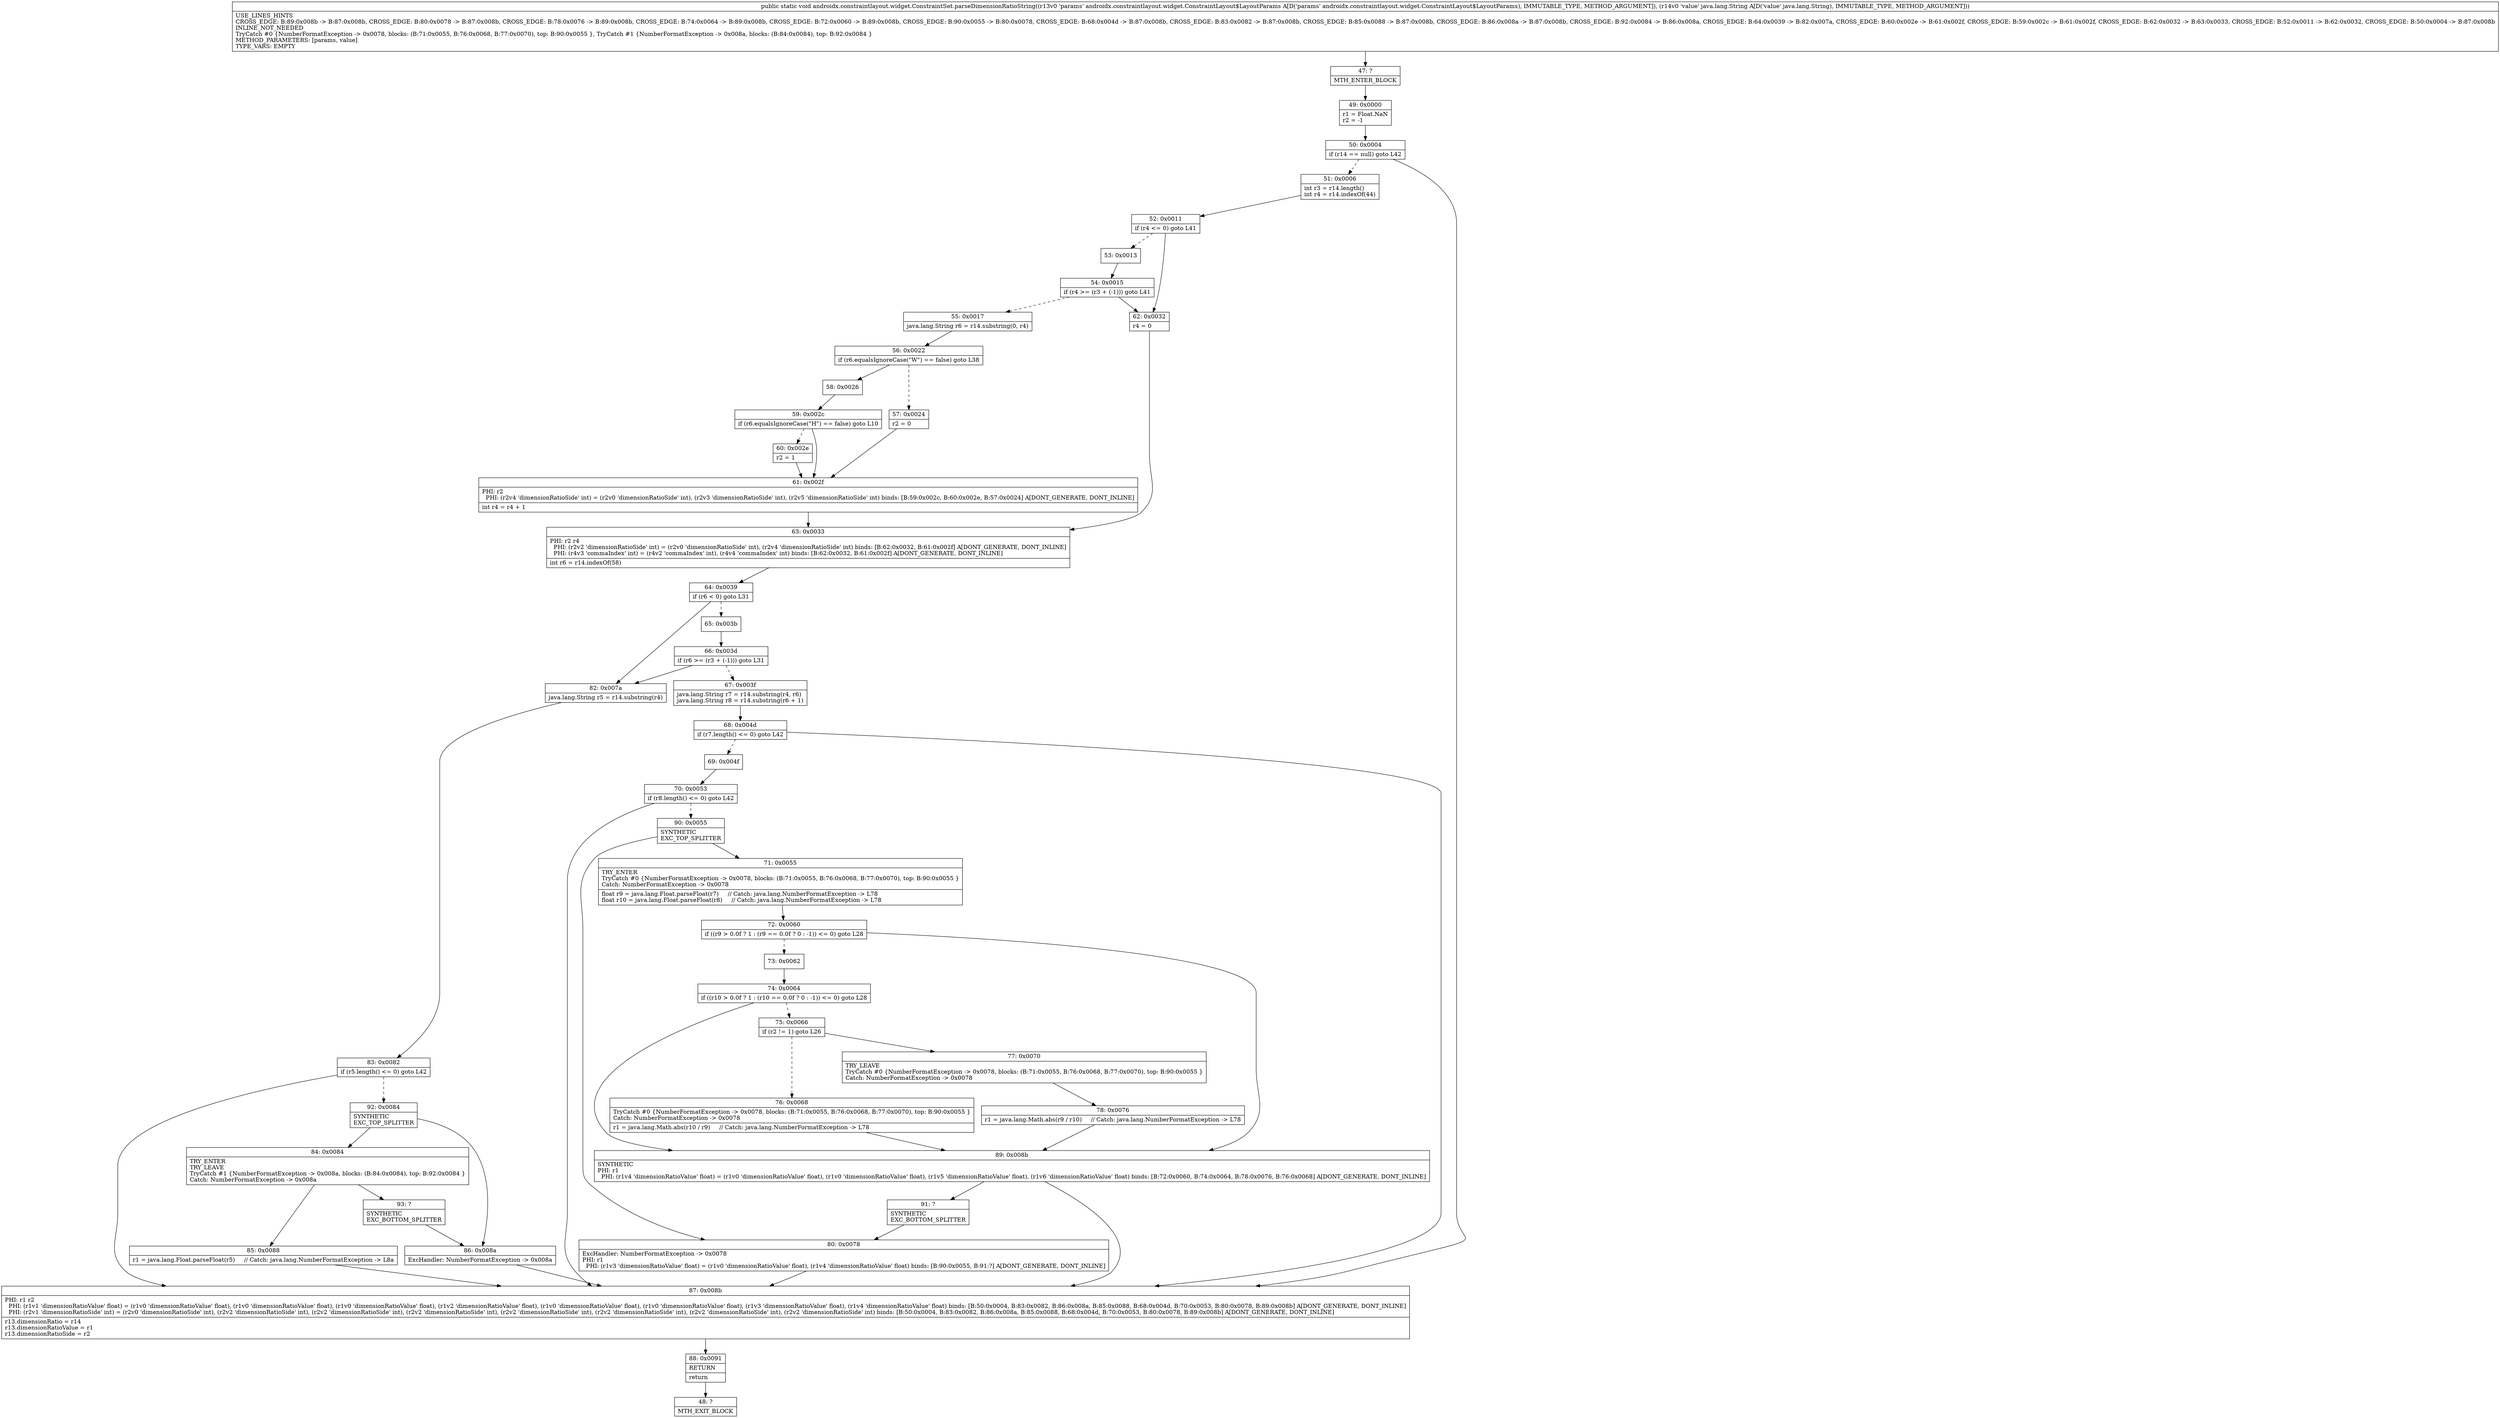 digraph "CFG forandroidx.constraintlayout.widget.ConstraintSet.parseDimensionRatioString(Landroidx\/constraintlayout\/widget\/ConstraintLayout$LayoutParams;Ljava\/lang\/String;)V" {
Node_47 [shape=record,label="{47\:\ ?|MTH_ENTER_BLOCK\l}"];
Node_49 [shape=record,label="{49\:\ 0x0000|r1 = Float.NaN\lr2 = \-1\l}"];
Node_50 [shape=record,label="{50\:\ 0x0004|if (r14 == null) goto L42\l}"];
Node_51 [shape=record,label="{51\:\ 0x0006|int r3 = r14.length()\lint r4 = r14.indexOf(44)\l}"];
Node_52 [shape=record,label="{52\:\ 0x0011|if (r4 \<= 0) goto L41\l}"];
Node_53 [shape=record,label="{53\:\ 0x0013}"];
Node_54 [shape=record,label="{54\:\ 0x0015|if (r4 \>= (r3 + (\-1))) goto L41\l}"];
Node_55 [shape=record,label="{55\:\ 0x0017|java.lang.String r6 = r14.substring(0, r4)\l}"];
Node_56 [shape=record,label="{56\:\ 0x0022|if (r6.equalsIgnoreCase(\"W\") == false) goto L38\l}"];
Node_57 [shape=record,label="{57\:\ 0x0024|r2 = 0\l}"];
Node_61 [shape=record,label="{61\:\ 0x002f|PHI: r2 \l  PHI: (r2v4 'dimensionRatioSide' int) = (r2v0 'dimensionRatioSide' int), (r2v3 'dimensionRatioSide' int), (r2v5 'dimensionRatioSide' int) binds: [B:59:0x002c, B:60:0x002e, B:57:0x0024] A[DONT_GENERATE, DONT_INLINE]\l|int r4 = r4 + 1\l}"];
Node_63 [shape=record,label="{63\:\ 0x0033|PHI: r2 r4 \l  PHI: (r2v2 'dimensionRatioSide' int) = (r2v0 'dimensionRatioSide' int), (r2v4 'dimensionRatioSide' int) binds: [B:62:0x0032, B:61:0x002f] A[DONT_GENERATE, DONT_INLINE]\l  PHI: (r4v3 'commaIndex' int) = (r4v2 'commaIndex' int), (r4v4 'commaIndex' int) binds: [B:62:0x0032, B:61:0x002f] A[DONT_GENERATE, DONT_INLINE]\l|int r6 = r14.indexOf(58)\l}"];
Node_64 [shape=record,label="{64\:\ 0x0039|if (r6 \< 0) goto L31\l}"];
Node_65 [shape=record,label="{65\:\ 0x003b}"];
Node_66 [shape=record,label="{66\:\ 0x003d|if (r6 \>= (r3 + (\-1))) goto L31\l}"];
Node_67 [shape=record,label="{67\:\ 0x003f|java.lang.String r7 = r14.substring(r4, r6)\ljava.lang.String r8 = r14.substring(r6 + 1)\l}"];
Node_68 [shape=record,label="{68\:\ 0x004d|if (r7.length() \<= 0) goto L42\l}"];
Node_69 [shape=record,label="{69\:\ 0x004f}"];
Node_70 [shape=record,label="{70\:\ 0x0053|if (r8.length() \<= 0) goto L42\l}"];
Node_90 [shape=record,label="{90\:\ 0x0055|SYNTHETIC\lEXC_TOP_SPLITTER\l}"];
Node_71 [shape=record,label="{71\:\ 0x0055|TRY_ENTER\lTryCatch #0 \{NumberFormatException \-\> 0x0078, blocks: (B:71:0x0055, B:76:0x0068, B:77:0x0070), top: B:90:0x0055 \}\lCatch: NumberFormatException \-\> 0x0078\l|float r9 = java.lang.Float.parseFloat(r7)     \/\/ Catch: java.lang.NumberFormatException \-\> L78\lfloat r10 = java.lang.Float.parseFloat(r8)     \/\/ Catch: java.lang.NumberFormatException \-\> L78\l}"];
Node_72 [shape=record,label="{72\:\ 0x0060|if ((r9 \> 0.0f ? 1 : (r9 == 0.0f ? 0 : \-1)) \<= 0) goto L28\l}"];
Node_73 [shape=record,label="{73\:\ 0x0062}"];
Node_74 [shape=record,label="{74\:\ 0x0064|if ((r10 \> 0.0f ? 1 : (r10 == 0.0f ? 0 : \-1)) \<= 0) goto L28\l}"];
Node_75 [shape=record,label="{75\:\ 0x0066|if (r2 != 1) goto L26\l}"];
Node_76 [shape=record,label="{76\:\ 0x0068|TryCatch #0 \{NumberFormatException \-\> 0x0078, blocks: (B:71:0x0055, B:76:0x0068, B:77:0x0070), top: B:90:0x0055 \}\lCatch: NumberFormatException \-\> 0x0078\l|r1 = java.lang.Math.abs(r10 \/ r9)     \/\/ Catch: java.lang.NumberFormatException \-\> L78\l}"];
Node_77 [shape=record,label="{77\:\ 0x0070|TRY_LEAVE\lTryCatch #0 \{NumberFormatException \-\> 0x0078, blocks: (B:71:0x0055, B:76:0x0068, B:77:0x0070), top: B:90:0x0055 \}\lCatch: NumberFormatException \-\> 0x0078\l}"];
Node_78 [shape=record,label="{78\:\ 0x0076|r1 = java.lang.Math.abs(r9 \/ r10)     \/\/ Catch: java.lang.NumberFormatException \-\> L78\l}"];
Node_89 [shape=record,label="{89\:\ 0x008b|SYNTHETIC\lPHI: r1 \l  PHI: (r1v4 'dimensionRatioValue' float) = (r1v0 'dimensionRatioValue' float), (r1v0 'dimensionRatioValue' float), (r1v5 'dimensionRatioValue' float), (r1v6 'dimensionRatioValue' float) binds: [B:72:0x0060, B:74:0x0064, B:78:0x0076, B:76:0x0068] A[DONT_GENERATE, DONT_INLINE]\l}"];
Node_91 [shape=record,label="{91\:\ ?|SYNTHETIC\lEXC_BOTTOM_SPLITTER\l}"];
Node_80 [shape=record,label="{80\:\ 0x0078|ExcHandler: NumberFormatException \-\> 0x0078\lPHI: r1 \l  PHI: (r1v3 'dimensionRatioValue' float) = (r1v0 'dimensionRatioValue' float), (r1v4 'dimensionRatioValue' float) binds: [B:90:0x0055, B:91:?] A[DONT_GENERATE, DONT_INLINE]\l}"];
Node_82 [shape=record,label="{82\:\ 0x007a|java.lang.String r5 = r14.substring(r4)\l}"];
Node_83 [shape=record,label="{83\:\ 0x0082|if (r5.length() \<= 0) goto L42\l}"];
Node_92 [shape=record,label="{92\:\ 0x0084|SYNTHETIC\lEXC_TOP_SPLITTER\l}"];
Node_84 [shape=record,label="{84\:\ 0x0084|TRY_ENTER\lTRY_LEAVE\lTryCatch #1 \{NumberFormatException \-\> 0x008a, blocks: (B:84:0x0084), top: B:92:0x0084 \}\lCatch: NumberFormatException \-\> 0x008a\l}"];
Node_85 [shape=record,label="{85\:\ 0x0088|r1 = java.lang.Float.parseFloat(r5)     \/\/ Catch: java.lang.NumberFormatException \-\> L8a\l}"];
Node_93 [shape=record,label="{93\:\ ?|SYNTHETIC\lEXC_BOTTOM_SPLITTER\l}"];
Node_86 [shape=record,label="{86\:\ 0x008a|ExcHandler: NumberFormatException \-\> 0x008a\l}"];
Node_58 [shape=record,label="{58\:\ 0x0026}"];
Node_59 [shape=record,label="{59\:\ 0x002c|if (r6.equalsIgnoreCase(\"H\") == false) goto L10\l}"];
Node_60 [shape=record,label="{60\:\ 0x002e|r2 = 1\l}"];
Node_62 [shape=record,label="{62\:\ 0x0032|r4 = 0\l}"];
Node_87 [shape=record,label="{87\:\ 0x008b|PHI: r1 r2 \l  PHI: (r1v1 'dimensionRatioValue' float) = (r1v0 'dimensionRatioValue' float), (r1v0 'dimensionRatioValue' float), (r1v0 'dimensionRatioValue' float), (r1v2 'dimensionRatioValue' float), (r1v0 'dimensionRatioValue' float), (r1v0 'dimensionRatioValue' float), (r1v3 'dimensionRatioValue' float), (r1v4 'dimensionRatioValue' float) binds: [B:50:0x0004, B:83:0x0082, B:86:0x008a, B:85:0x0088, B:68:0x004d, B:70:0x0053, B:80:0x0078, B:89:0x008b] A[DONT_GENERATE, DONT_INLINE]\l  PHI: (r2v1 'dimensionRatioSide' int) = (r2v0 'dimensionRatioSide' int), (r2v2 'dimensionRatioSide' int), (r2v2 'dimensionRatioSide' int), (r2v2 'dimensionRatioSide' int), (r2v2 'dimensionRatioSide' int), (r2v2 'dimensionRatioSide' int), (r2v2 'dimensionRatioSide' int), (r2v2 'dimensionRatioSide' int) binds: [B:50:0x0004, B:83:0x0082, B:86:0x008a, B:85:0x0088, B:68:0x004d, B:70:0x0053, B:80:0x0078, B:89:0x008b] A[DONT_GENERATE, DONT_INLINE]\l|r13.dimensionRatio = r14\lr13.dimensionRatioValue = r1\lr13.dimensionRatioSide = r2\l}"];
Node_88 [shape=record,label="{88\:\ 0x0091|RETURN\l|return\l}"];
Node_48 [shape=record,label="{48\:\ ?|MTH_EXIT_BLOCK\l}"];
MethodNode[shape=record,label="{public static void androidx.constraintlayout.widget.ConstraintSet.parseDimensionRatioString((r13v0 'params' androidx.constraintlayout.widget.ConstraintLayout$LayoutParams A[D('params' androidx.constraintlayout.widget.ConstraintLayout$LayoutParams), IMMUTABLE_TYPE, METHOD_ARGUMENT]), (r14v0 'value' java.lang.String A[D('value' java.lang.String), IMMUTABLE_TYPE, METHOD_ARGUMENT]))  | USE_LINES_HINTS\lCROSS_EDGE: B:89:0x008b \-\> B:87:0x008b, CROSS_EDGE: B:80:0x0078 \-\> B:87:0x008b, CROSS_EDGE: B:78:0x0076 \-\> B:89:0x008b, CROSS_EDGE: B:74:0x0064 \-\> B:89:0x008b, CROSS_EDGE: B:72:0x0060 \-\> B:89:0x008b, CROSS_EDGE: B:90:0x0055 \-\> B:80:0x0078, CROSS_EDGE: B:68:0x004d \-\> B:87:0x008b, CROSS_EDGE: B:83:0x0082 \-\> B:87:0x008b, CROSS_EDGE: B:85:0x0088 \-\> B:87:0x008b, CROSS_EDGE: B:86:0x008a \-\> B:87:0x008b, CROSS_EDGE: B:92:0x0084 \-\> B:86:0x008a, CROSS_EDGE: B:64:0x0039 \-\> B:82:0x007a, CROSS_EDGE: B:60:0x002e \-\> B:61:0x002f, CROSS_EDGE: B:59:0x002c \-\> B:61:0x002f, CROSS_EDGE: B:62:0x0032 \-\> B:63:0x0033, CROSS_EDGE: B:52:0x0011 \-\> B:62:0x0032, CROSS_EDGE: B:50:0x0004 \-\> B:87:0x008b\lINLINE_NOT_NEEDED\lTryCatch #0 \{NumberFormatException \-\> 0x0078, blocks: (B:71:0x0055, B:76:0x0068, B:77:0x0070), top: B:90:0x0055 \}, TryCatch #1 \{NumberFormatException \-\> 0x008a, blocks: (B:84:0x0084), top: B:92:0x0084 \}\lMETHOD_PARAMETERS: [params, value]\lTYPE_VARS: EMPTY\l}"];
MethodNode -> Node_47;Node_47 -> Node_49;
Node_49 -> Node_50;
Node_50 -> Node_51[style=dashed];
Node_50 -> Node_87;
Node_51 -> Node_52;
Node_52 -> Node_53[style=dashed];
Node_52 -> Node_62;
Node_53 -> Node_54;
Node_54 -> Node_55[style=dashed];
Node_54 -> Node_62;
Node_55 -> Node_56;
Node_56 -> Node_57[style=dashed];
Node_56 -> Node_58;
Node_57 -> Node_61;
Node_61 -> Node_63;
Node_63 -> Node_64;
Node_64 -> Node_65[style=dashed];
Node_64 -> Node_82;
Node_65 -> Node_66;
Node_66 -> Node_67[style=dashed];
Node_66 -> Node_82;
Node_67 -> Node_68;
Node_68 -> Node_69[style=dashed];
Node_68 -> Node_87;
Node_69 -> Node_70;
Node_70 -> Node_87;
Node_70 -> Node_90[style=dashed];
Node_90 -> Node_71;
Node_90 -> Node_80;
Node_71 -> Node_72;
Node_72 -> Node_73[style=dashed];
Node_72 -> Node_89;
Node_73 -> Node_74;
Node_74 -> Node_75[style=dashed];
Node_74 -> Node_89;
Node_75 -> Node_76[style=dashed];
Node_75 -> Node_77;
Node_76 -> Node_89;
Node_77 -> Node_78;
Node_78 -> Node_89;
Node_89 -> Node_87;
Node_89 -> Node_91;
Node_91 -> Node_80;
Node_80 -> Node_87;
Node_82 -> Node_83;
Node_83 -> Node_87;
Node_83 -> Node_92[style=dashed];
Node_92 -> Node_84;
Node_92 -> Node_86;
Node_84 -> Node_85;
Node_84 -> Node_93;
Node_85 -> Node_87;
Node_93 -> Node_86;
Node_86 -> Node_87;
Node_58 -> Node_59;
Node_59 -> Node_60[style=dashed];
Node_59 -> Node_61;
Node_60 -> Node_61;
Node_62 -> Node_63;
Node_87 -> Node_88;
Node_88 -> Node_48;
}

